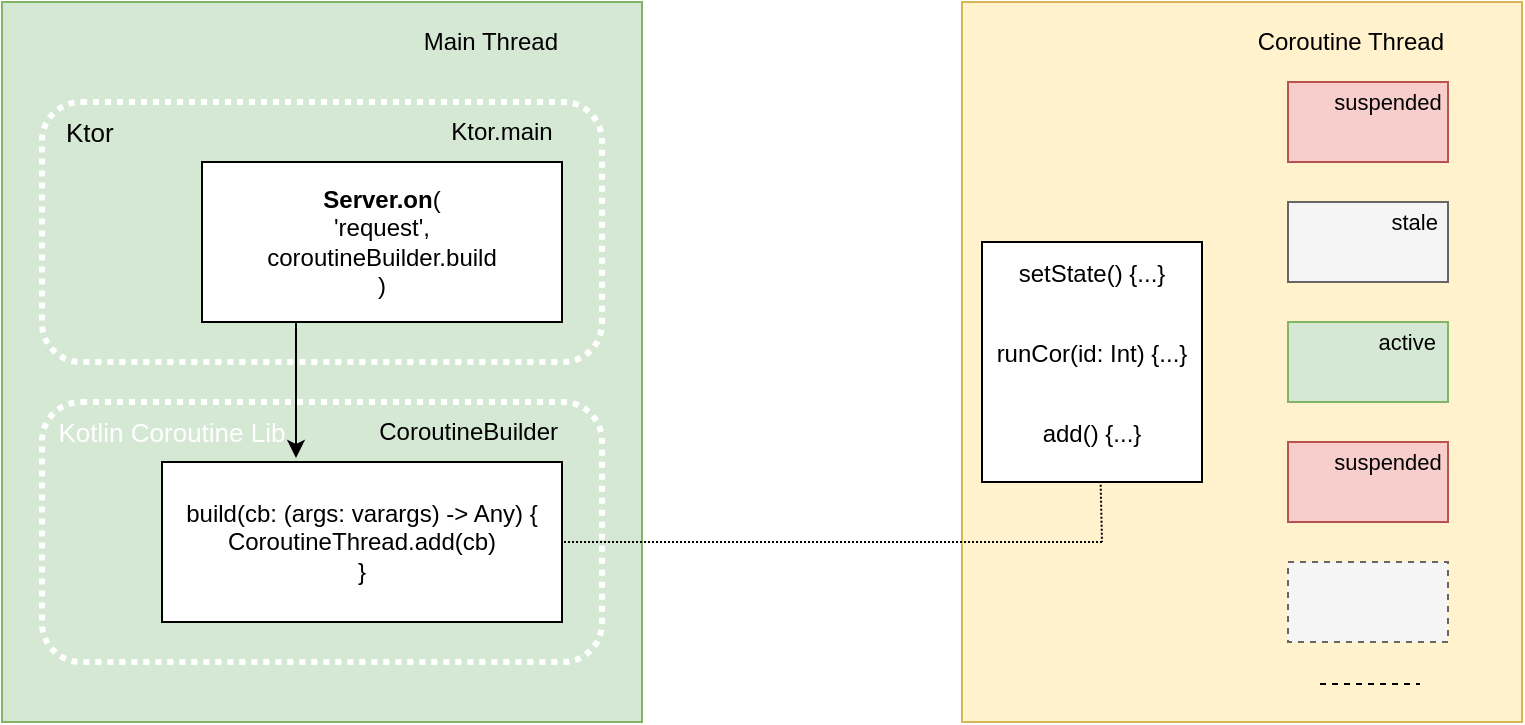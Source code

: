 <mxfile version="15.6.6" type="github">
  <diagram id="v02On1lfMs6m5p3coq2o" name="Page-1">
    <mxGraphModel dx="803" dy="653" grid="1" gridSize="10" guides="1" tooltips="1" connect="1" arrows="1" fold="1" page="1" pageScale="1" pageWidth="827" pageHeight="1169" math="0" shadow="0">
      <root>
        <mxCell id="0" />
        <mxCell id="1" parent="0" />
        <mxCell id="kDvmmwpO6Gp6joqLQOKr-1" value="" style="rounded=0;whiteSpace=wrap;html=1;fillColor=#d5e8d4;strokeColor=#82b366;fontColor=default;" vertex="1" parent="1">
          <mxGeometry x="40" y="200" width="320" height="360" as="geometry" />
        </mxCell>
        <mxCell id="kDvmmwpO6Gp6joqLQOKr-2" value="" style="rounded=0;whiteSpace=wrap;html=1;strokeColor=#d6b656;fillColor=#fff2cc;fontColor=default;" vertex="1" parent="1">
          <mxGeometry x="520" y="200" width="280" height="360" as="geometry" />
        </mxCell>
        <mxCell id="kDvmmwpO6Gp6joqLQOKr-3" value="Main Thread" style="text;html=1;strokeColor=none;fillColor=none;align=right;verticalAlign=middle;whiteSpace=wrap;rounded=0;fontColor=default;" vertex="1" parent="1">
          <mxGeometry x="200" y="200" width="120" height="40" as="geometry" />
        </mxCell>
        <mxCell id="kDvmmwpO6Gp6joqLQOKr-4" value="Coroutine Thread" style="text;html=1;strokeColor=none;fillColor=none;align=right;verticalAlign=middle;whiteSpace=wrap;rounded=0;fontColor=default;" vertex="1" parent="1">
          <mxGeometry x="653" y="200" width="110" height="40" as="geometry" />
        </mxCell>
        <mxCell id="kDvmmwpO6Gp6joqLQOKr-6" value="" style="rounded=0;whiteSpace=wrap;html=1;fontColor=default;strokeColor=default;fillColor=default;" vertex="1" parent="1">
          <mxGeometry x="120" y="430" width="200" height="80" as="geometry" />
        </mxCell>
        <mxCell id="kDvmmwpO6Gp6joqLQOKr-8" value="CoroutineBuilder" style="text;html=1;strokeColor=none;fillColor=none;align=right;verticalAlign=middle;whiteSpace=wrap;rounded=0;fontColor=default;" vertex="1" parent="1">
          <mxGeometry x="190" y="400" width="130" height="30" as="geometry" />
        </mxCell>
        <mxCell id="kDvmmwpO6Gp6joqLQOKr-11" value="" style="endArrow=classic;html=1;rounded=0;labelBackgroundColor=default;fontColor=default;strokeColor=default;entryX=0.335;entryY=-0.025;entryDx=0;entryDy=0;entryPerimeter=0;" edge="1" parent="1" target="kDvmmwpO6Gp6joqLQOKr-6">
          <mxGeometry width="50" height="50" relative="1" as="geometry">
            <mxPoint x="187" y="360" as="sourcePoint" />
            <mxPoint x="187" y="420" as="targetPoint" />
          </mxGeometry>
        </mxCell>
        <mxCell id="kDvmmwpO6Gp6joqLQOKr-12" value="build(cb: (args: varargs) -&amp;gt; Any) {&lt;br&gt;CoroutineThread.add(cb)&lt;br&gt;}" style="text;html=1;strokeColor=none;fillColor=none;align=center;verticalAlign=middle;whiteSpace=wrap;rounded=0;fontColor=default;" vertex="1" parent="1">
          <mxGeometry x="130" y="447.5" width="180" height="45" as="geometry" />
        </mxCell>
        <mxCell id="kDvmmwpO6Gp6joqLQOKr-15" value="" style="rounded=0;whiteSpace=wrap;html=1;strokeColor=#b85450;fillColor=#f8cecc;align=right;fontColor=default;" vertex="1" parent="1">
          <mxGeometry x="683" y="240" width="80" height="40" as="geometry" />
        </mxCell>
        <mxCell id="kDvmmwpO6Gp6joqLQOKr-17" value="" style="rounded=1;whiteSpace=wrap;html=1;align=right;fillColor=none;strokeColor=#FFFFFF;fontColor=default;dashed=1;dashPattern=1 1;strokeWidth=3;" vertex="1" parent="1">
          <mxGeometry x="60" y="250" width="280" height="130" as="geometry" />
        </mxCell>
        <mxCell id="kDvmmwpO6Gp6joqLQOKr-5" value="&lt;b&gt;Server.on&lt;/b&gt;(&lt;br&gt;&lt;font&gt;&#39;request&#39;&lt;/font&gt;,&lt;br&gt;&lt;font&gt;coroutineBuilder.build&lt;/font&gt;&lt;br&gt;)" style="rounded=0;whiteSpace=wrap;html=1;fontColor=default;strokeColor=default;fillColor=default;" vertex="1" parent="1">
          <mxGeometry x="140" y="280" width="180" height="80" as="geometry" />
        </mxCell>
        <mxCell id="kDvmmwpO6Gp6joqLQOKr-7" value="Ktor.main" style="text;html=1;strokeColor=none;fillColor=none;align=center;verticalAlign=middle;whiteSpace=wrap;rounded=0;fontColor=default;" vertex="1" parent="1">
          <mxGeometry x="260" y="250" width="60" height="30" as="geometry" />
        </mxCell>
        <mxCell id="kDvmmwpO6Gp6joqLQOKr-18" value="&lt;font style=&quot;font-size: 13px&quot;&gt;Ktor&lt;/font&gt;" style="text;html=1;strokeColor=none;fillColor=none;align=left;verticalAlign=middle;whiteSpace=wrap;rounded=0;dashed=1;dashPattern=1 1;fontColor=default;" vertex="1" parent="1">
          <mxGeometry x="70" y="250" width="60" height="30" as="geometry" />
        </mxCell>
        <mxCell id="kDvmmwpO6Gp6joqLQOKr-19" value="" style="rounded=1;whiteSpace=wrap;html=1;align=right;fillColor=none;strokeColor=#FFFFFF;fontColor=default;dashed=1;dashPattern=1 1;strokeWidth=3;" vertex="1" parent="1">
          <mxGeometry x="60" y="400" width="280" height="130" as="geometry" />
        </mxCell>
        <mxCell id="kDvmmwpO6Gp6joqLQOKr-20" value="&lt;font style=&quot;font-size: 13px&quot; color=&quot;#ffffff&quot;&gt;Kotlin Coroutine Lib&lt;/font&gt;" style="text;html=1;strokeColor=none;fillColor=none;align=center;verticalAlign=middle;whiteSpace=wrap;rounded=0;dashed=1;dashPattern=1 1;fontColor=default;" vertex="1" parent="1">
          <mxGeometry x="60" y="400" width="130" height="30" as="geometry" />
        </mxCell>
        <mxCell id="kDvmmwpO6Gp6joqLQOKr-21" value="" style="rounded=0;whiteSpace=wrap;html=1;strokeColor=#666666;fillColor=#f5f5f5;align=right;fontColor=default;" vertex="1" parent="1">
          <mxGeometry x="683" y="300" width="80" height="40" as="geometry" />
        </mxCell>
        <mxCell id="kDvmmwpO6Gp6joqLQOKr-22" value="" style="rounded=0;whiteSpace=wrap;html=1;strokeColor=#82b366;fillColor=#d5e8d4;align=right;fontColor=default;" vertex="1" parent="1">
          <mxGeometry x="683" y="360" width="80" height="40" as="geometry" />
        </mxCell>
        <mxCell id="kDvmmwpO6Gp6joqLQOKr-24" value="" style="rounded=0;whiteSpace=wrap;html=1;strokeColor=#b85450;fillColor=#f8cecc;align=right;fontColor=default;" vertex="1" parent="1">
          <mxGeometry x="683" y="420" width="80" height="40" as="geometry" />
        </mxCell>
        <mxCell id="kDvmmwpO6Gp6joqLQOKr-25" value="" style="rounded=0;whiteSpace=wrap;html=1;strokeColor=#666666;fillColor=#f5f5f5;align=right;fontColor=#333333;dashed=1;" vertex="1" parent="1">
          <mxGeometry x="683" y="480" width="80" height="40" as="geometry" />
        </mxCell>
        <mxCell id="kDvmmwpO6Gp6joqLQOKr-27" value="" style="endArrow=none;dashed=1;html=1;rounded=0;labelBackgroundColor=default;fontSize=13;fontColor=default;strokeColor=default;" edge="1" parent="1">
          <mxGeometry width="50" height="50" relative="1" as="geometry">
            <mxPoint x="699" y="541" as="sourcePoint" />
            <mxPoint x="749" y="541" as="targetPoint" />
          </mxGeometry>
        </mxCell>
        <mxCell id="kDvmmwpO6Gp6joqLQOKr-29" value="" style="endArrow=none;dashed=1;html=1;rounded=0;labelBackgroundColor=default;fontSize=13;fontColor=default;strokeColor=default;dashPattern=1 1;strokeWidth=1;exitX=0.539;exitY=0.995;exitDx=0;exitDy=0;exitPerimeter=0;" edge="1" parent="1" source="kDvmmwpO6Gp6joqLQOKr-32">
          <mxGeometry width="50" height="50" relative="1" as="geometry">
            <mxPoint x="590" y="440" as="sourcePoint" />
            <mxPoint x="590" y="470" as="targetPoint" />
          </mxGeometry>
        </mxCell>
        <mxCell id="kDvmmwpO6Gp6joqLQOKr-31" value="" style="endArrow=none;dashed=1;html=1;rounded=0;labelBackgroundColor=default;fontSize=13;fontColor=default;strokeColor=default;dashPattern=1 1;strokeWidth=1;entryX=0.929;entryY=0.538;entryDx=0;entryDy=0;entryPerimeter=0;" edge="1" parent="1" target="kDvmmwpO6Gp6joqLQOKr-19">
          <mxGeometry width="50" height="50" relative="1" as="geometry">
            <mxPoint x="590" y="470" as="sourcePoint" />
            <mxPoint x="600" y="510" as="targetPoint" />
          </mxGeometry>
        </mxCell>
        <mxCell id="kDvmmwpO6Gp6joqLQOKr-32" value="" style="rounded=0;whiteSpace=wrap;html=1;fontSize=13;fontColor=default;strokeColor=default;strokeWidth=1;fillColor=default;align=left;" vertex="1" parent="1">
          <mxGeometry x="530" y="320" width="110" height="120" as="geometry" />
        </mxCell>
        <mxCell id="kDvmmwpO6Gp6joqLQOKr-33" value="&lt;font style=&quot;font-size: 12px&quot;&gt;add() {...}&lt;/font&gt;" style="text;html=1;strokeColor=none;fillColor=none;align=center;verticalAlign=middle;whiteSpace=wrap;rounded=0;fontSize=13;fontColor=default;" vertex="1" parent="1">
          <mxGeometry x="530" y="400" width="110" height="30" as="geometry" />
        </mxCell>
        <mxCell id="kDvmmwpO6Gp6joqLQOKr-34" value="&lt;font style=&quot;font-size: 12px&quot;&gt;runCor(id: Int) {...}&lt;/font&gt;" style="text;html=1;strokeColor=none;fillColor=none;align=center;verticalAlign=middle;whiteSpace=wrap;rounded=0;fontSize=13;fontColor=default;" vertex="1" parent="1">
          <mxGeometry x="530" y="360" width="110" height="30" as="geometry" />
        </mxCell>
        <mxCell id="kDvmmwpO6Gp6joqLQOKr-35" value="&lt;font style=&quot;font-size: 12px&quot;&gt;setState() {...}&lt;/font&gt;" style="text;html=1;strokeColor=none;fillColor=none;align=center;verticalAlign=middle;whiteSpace=wrap;rounded=0;fontSize=13;fontColor=default;" vertex="1" parent="1">
          <mxGeometry x="530" y="320" width="110" height="30" as="geometry" />
        </mxCell>
        <mxCell id="kDvmmwpO6Gp6joqLQOKr-36" value="&lt;font style=&quot;font-size: 11px&quot;&gt;suspended&lt;/font&gt;" style="text;html=1;strokeColor=none;fillColor=none;align=center;verticalAlign=middle;whiteSpace=wrap;rounded=0;fontSize=12;fontColor=default;" vertex="1" parent="1">
          <mxGeometry x="703" y="240" width="60" height="20" as="geometry" />
        </mxCell>
        <mxCell id="kDvmmwpO6Gp6joqLQOKr-37" value="&lt;font style=&quot;font-size: 11px&quot;&gt;suspended&lt;/font&gt;" style="text;html=1;strokeColor=none;fillColor=none;align=center;verticalAlign=middle;whiteSpace=wrap;rounded=0;fontSize=12;fontColor=default;" vertex="1" parent="1">
          <mxGeometry x="703" y="420" width="60" height="20" as="geometry" />
        </mxCell>
        <mxCell id="kDvmmwpO6Gp6joqLQOKr-38" value="&lt;font style=&quot;font-size: 11px&quot;&gt;stale&lt;/font&gt;" style="text;html=1;strokeColor=none;fillColor=none;align=right;verticalAlign=middle;whiteSpace=wrap;rounded=0;fontSize=12;fontColor=default;" vertex="1" parent="1">
          <mxGeometry x="700" y="300" width="60" height="20" as="geometry" />
        </mxCell>
        <mxCell id="kDvmmwpO6Gp6joqLQOKr-39" value="&lt;font style=&quot;font-size: 11px&quot;&gt;active&lt;/font&gt;" style="text;html=1;strokeColor=none;fillColor=none;align=right;verticalAlign=middle;whiteSpace=wrap;rounded=0;fontSize=12;fontColor=default;" vertex="1" parent="1">
          <mxGeometry x="699" y="360" width="60" height="20" as="geometry" />
        </mxCell>
      </root>
    </mxGraphModel>
  </diagram>
</mxfile>
